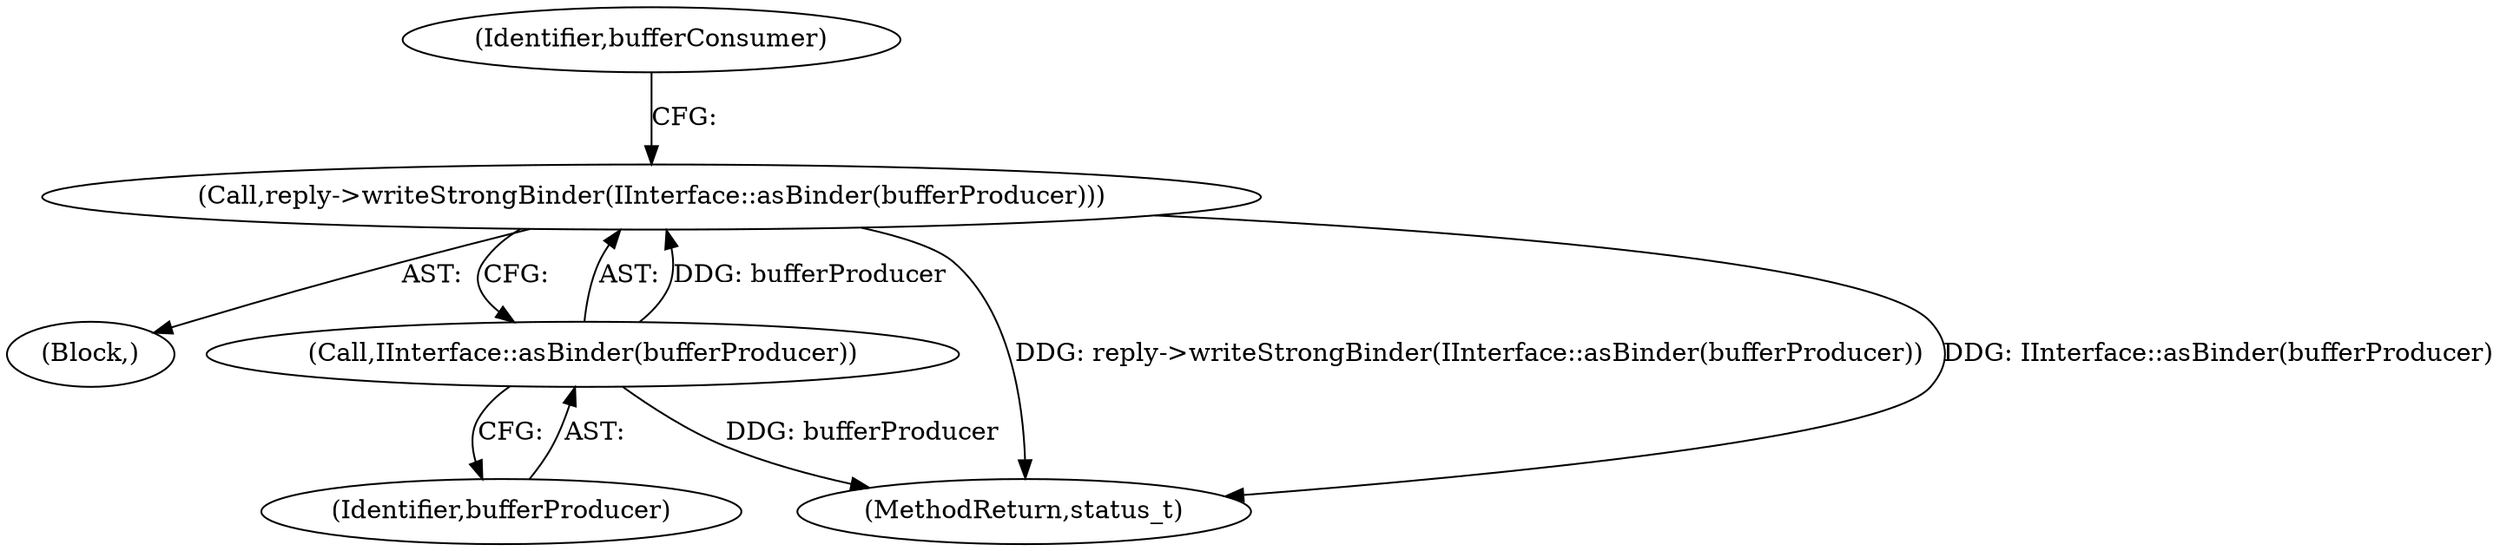digraph "0_Android_295c883fe3105b19bcd0f9e07d54c6b589fc5bff@API" {
"1000853" [label="(Call,reply->writeStrongBinder(IInterface::asBinder(bufferProducer)))"];
"1000854" [label="(Call,IInterface::asBinder(bufferProducer))"];
"1000858" [label="(Identifier,bufferConsumer)"];
"1000852" [label="(Block,)"];
"1000854" [label="(Call,IInterface::asBinder(bufferProducer))"];
"1000853" [label="(Call,reply->writeStrongBinder(IInterface::asBinder(bufferProducer)))"];
"1000855" [label="(Identifier,bufferProducer)"];
"1001343" [label="(MethodReturn,status_t)"];
"1000853" -> "1000852"  [label="AST: "];
"1000853" -> "1000854"  [label="CFG: "];
"1000854" -> "1000853"  [label="AST: "];
"1000858" -> "1000853"  [label="CFG: "];
"1000853" -> "1001343"  [label="DDG: reply->writeStrongBinder(IInterface::asBinder(bufferProducer))"];
"1000853" -> "1001343"  [label="DDG: IInterface::asBinder(bufferProducer)"];
"1000854" -> "1000853"  [label="DDG: bufferProducer"];
"1000854" -> "1000855"  [label="CFG: "];
"1000855" -> "1000854"  [label="AST: "];
"1000854" -> "1001343"  [label="DDG: bufferProducer"];
}
